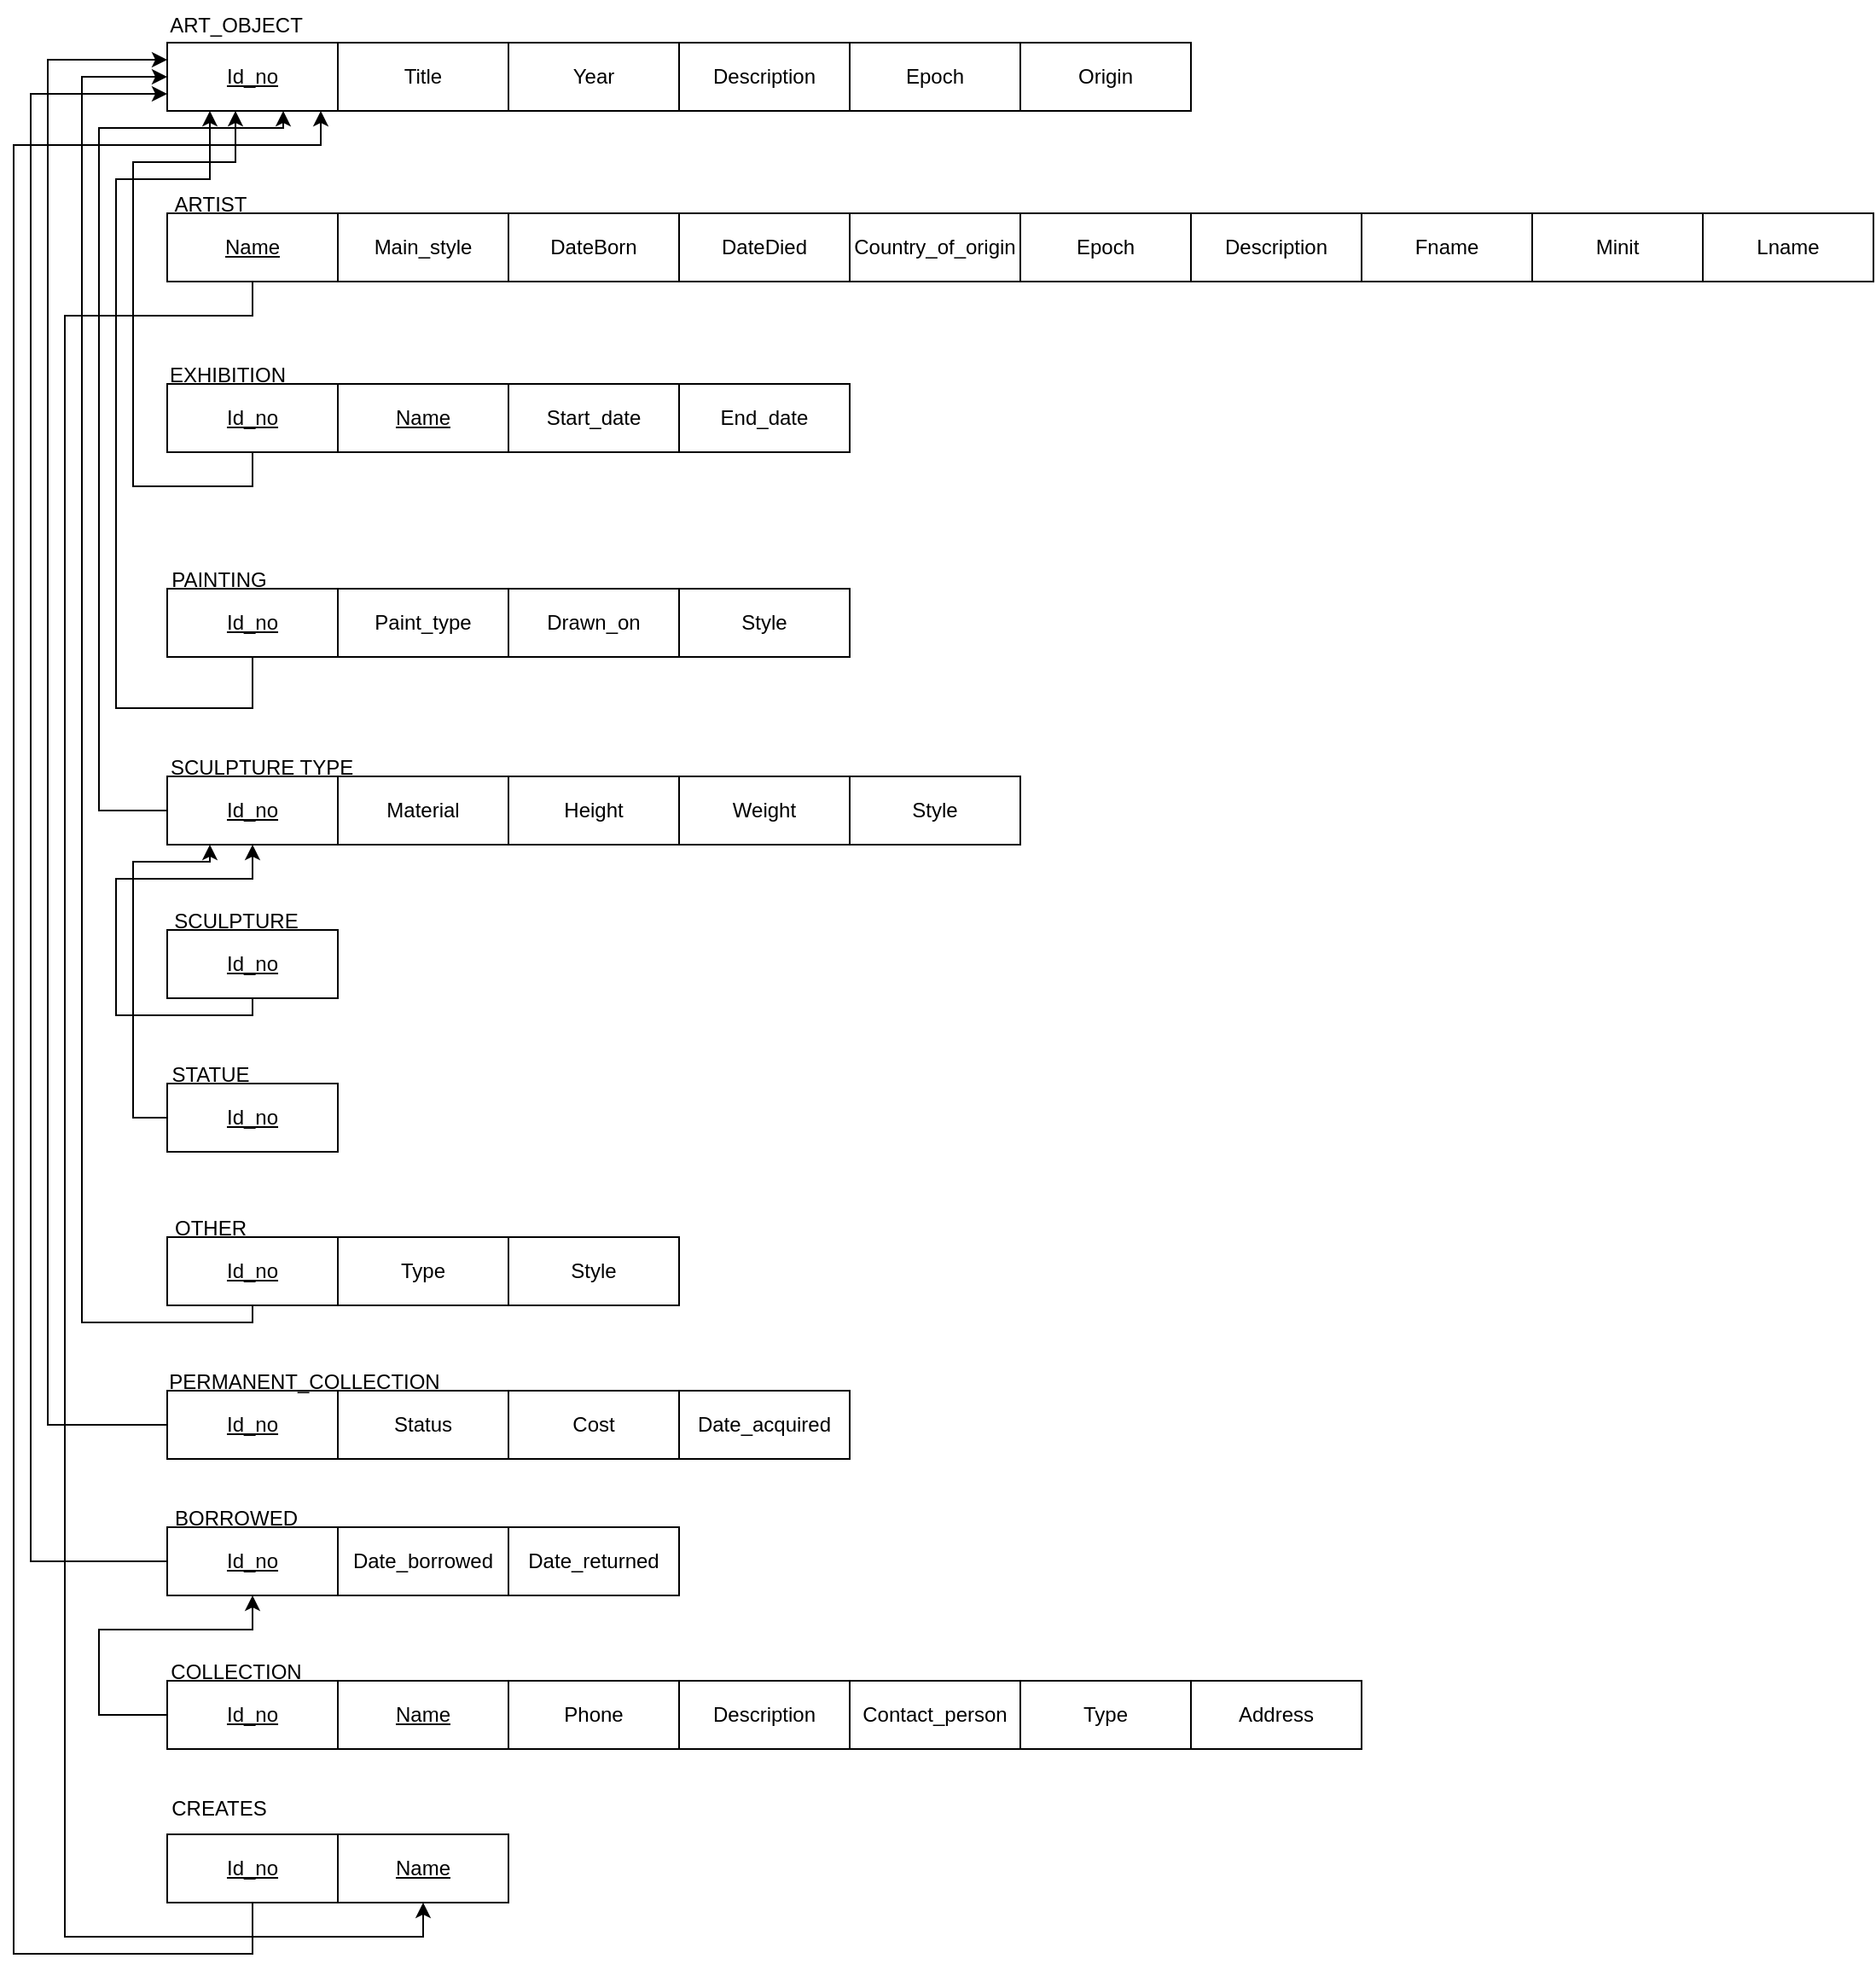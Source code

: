 <mxfile version="20.6.0" type="device"><diagram id="qZyVaMQCJCWugEGbJ1GM" name="Page-1"><mxGraphModel dx="927" dy="468" grid="1" gridSize="10" guides="1" tooltips="1" connect="1" arrows="1" fold="1" page="1" pageScale="1" pageWidth="850" pageHeight="1100" math="0" shadow="0"><root><mxCell id="0"/><mxCell id="1" parent="0"/><mxCell id="ldhkL3kHyHcw-YgKct4U-1" value="Title" style="whiteSpace=wrap;html=1;align=center;" parent="1" vertex="1"><mxGeometry x="370" y="280" width="100" height="40" as="geometry"/></mxCell><mxCell id="ldhkL3kHyHcw-YgKct4U-2" value="Id_no" style="whiteSpace=wrap;html=1;align=center;fontStyle=4" parent="1" vertex="1"><mxGeometry x="270" y="280" width="100" height="40" as="geometry"/></mxCell><mxCell id="ldhkL3kHyHcw-YgKct4U-4" value="Origin" style="whiteSpace=wrap;html=1;align=center;" parent="1" vertex="1"><mxGeometry x="770" y="280" width="100" height="40" as="geometry"/></mxCell><mxCell id="ldhkL3kHyHcw-YgKct4U-5" value="Epoch" style="whiteSpace=wrap;html=1;align=center;" parent="1" vertex="1"><mxGeometry x="670" y="280" width="100" height="40" as="geometry"/></mxCell><mxCell id="ldhkL3kHyHcw-YgKct4U-6" value="Description" style="whiteSpace=wrap;html=1;align=center;" parent="1" vertex="1"><mxGeometry x="570" y="280" width="100" height="40" as="geometry"/></mxCell><mxCell id="ldhkL3kHyHcw-YgKct4U-7" value="Year" style="whiteSpace=wrap;html=1;align=center;" parent="1" vertex="1"><mxGeometry x="470" y="280" width="100" height="40" as="geometry"/></mxCell><mxCell id="ldhkL3kHyHcw-YgKct4U-8" value="ART_OBJECT" style="text;html=1;align=center;verticalAlign=middle;resizable=0;points=[];autosize=1;strokeColor=none;fillColor=none;" parent="1" vertex="1"><mxGeometry x="260" y="255" width="100" height="30" as="geometry"/></mxCell><mxCell id="ldhkL3kHyHcw-YgKct4U-9" value="Main_style" style="whiteSpace=wrap;html=1;align=center;" parent="1" vertex="1"><mxGeometry x="370" y="380" width="100" height="40" as="geometry"/></mxCell><mxCell id="ldhkL3kHyHcw-YgKct4U-78" style="edgeStyle=orthogonalEdgeStyle;rounded=0;orthogonalLoop=1;jettySize=auto;html=1;entryX=0.5;entryY=1;entryDx=0;entryDy=0;" parent="1" source="ldhkL3kHyHcw-YgKct4U-10" target="ldhkL3kHyHcw-YgKct4U-74" edge="1"><mxGeometry relative="1" as="geometry"><mxPoint x="210" y="1490" as="targetPoint"/><Array as="points"><mxPoint x="320" y="440"/><mxPoint x="210" y="440"/><mxPoint x="210" y="1390"/><mxPoint x="420" y="1390"/></Array></mxGeometry></mxCell><mxCell id="ldhkL3kHyHcw-YgKct4U-10" value="&lt;u style=&quot;&quot;&gt;Name&lt;/u&gt;" style="whiteSpace=wrap;html=1;align=center;" parent="1" vertex="1"><mxGeometry x="270" y="380" width="100" height="40" as="geometry"/></mxCell><mxCell id="ldhkL3kHyHcw-YgKct4U-11" value="DateBorn" style="whiteSpace=wrap;html=1;align=center;" parent="1" vertex="1"><mxGeometry x="470" y="380" width="100" height="40" as="geometry"/></mxCell><mxCell id="ldhkL3kHyHcw-YgKct4U-13" value="DateDied" style="whiteSpace=wrap;html=1;align=center;" parent="1" vertex="1"><mxGeometry x="570" y="380" width="100" height="40" as="geometry"/></mxCell><mxCell id="ldhkL3kHyHcw-YgKct4U-14" value="Country_of_origin" style="whiteSpace=wrap;html=1;align=center;" parent="1" vertex="1"><mxGeometry x="670" y="380" width="100" height="40" as="geometry"/></mxCell><mxCell id="ldhkL3kHyHcw-YgKct4U-15" value="Epoch&lt;span style=&quot;color: rgba(0, 0, 0, 0); font-family: monospace; font-size: 0px; text-align: start;&quot;&gt;%3CmxGraphModel%3E%3Croot%3E%3CmxCell%20id%3D%220%22%2F%3E%3CmxCell%20id%3D%221%22%20parent%3D%220%22%2F%3E%3CmxCell%20id%3D%222%22%20value%3D%22Title%22%20style%3D%22whiteSpace%3Dwrap%3Bhtml%3D1%3Balign%3Dcenter%3B%22%20vertex%3D%221%22%20parent%3D%221%22%3E%3CmxGeometry%20x%3D%22370%22%20y%3D%22250%22%20width%3D%22100%22%20height%3D%2240%22%20as%3D%22geometry%22%2F%3E%3C%2FmxCell%3E%3C%2Froot%3E%3C%2FmxGraphModel%3E&lt;/span&gt;" style="whiteSpace=wrap;html=1;align=center;" parent="1" vertex="1"><mxGeometry x="770" y="380" width="100" height="40" as="geometry"/></mxCell><mxCell id="ldhkL3kHyHcw-YgKct4U-16" value="Description" style="whiteSpace=wrap;html=1;align=center;" parent="1" vertex="1"><mxGeometry x="870" y="380" width="100" height="40" as="geometry"/></mxCell><mxCell id="ldhkL3kHyHcw-YgKct4U-17" value="ARTIST" style="text;html=1;align=center;verticalAlign=middle;resizable=0;points=[];autosize=1;strokeColor=none;fillColor=none;" parent="1" vertex="1"><mxGeometry x="260" y="360" width="70" height="30" as="geometry"/></mxCell><mxCell id="ldhkL3kHyHcw-YgKct4U-25" style="edgeStyle=orthogonalEdgeStyle;rounded=0;orthogonalLoop=1;jettySize=auto;html=1;exitX=0.5;exitY=1;exitDx=0;exitDy=0;" parent="1" source="ldhkL3kHyHcw-YgKct4U-20" target="ldhkL3kHyHcw-YgKct4U-2" edge="1"><mxGeometry relative="1" as="geometry"><mxPoint x="310" y="330" as="targetPoint"/><Array as="points"><mxPoint x="320" y="540"/><mxPoint x="250" y="540"/><mxPoint x="250" y="350"/><mxPoint x="310" y="350"/></Array></mxGeometry></mxCell><mxCell id="ldhkL3kHyHcw-YgKct4U-20" value="Id_no" style="whiteSpace=wrap;html=1;align=center;fontStyle=4" parent="1" vertex="1"><mxGeometry x="270" y="480" width="100" height="40" as="geometry"/></mxCell><mxCell id="ldhkL3kHyHcw-YgKct4U-21" value="&lt;u&gt;Name&lt;/u&gt;" style="whiteSpace=wrap;html=1;align=center;" parent="1" vertex="1"><mxGeometry x="370" y="480" width="100" height="40" as="geometry"/></mxCell><mxCell id="ldhkL3kHyHcw-YgKct4U-22" value="Start_date" style="whiteSpace=wrap;html=1;align=center;" parent="1" vertex="1"><mxGeometry x="470" y="480" width="100" height="40" as="geometry"/></mxCell><mxCell id="ldhkL3kHyHcw-YgKct4U-23" value="End_date" style="whiteSpace=wrap;html=1;align=center;" parent="1" vertex="1"><mxGeometry x="570" y="480" width="100" height="40" as="geometry"/></mxCell><mxCell id="ldhkL3kHyHcw-YgKct4U-24" value="EXHIBITION" style="text;html=1;align=center;verticalAlign=middle;resizable=0;points=[];autosize=1;strokeColor=none;fillColor=none;" parent="1" vertex="1"><mxGeometry x="260" y="460" width="90" height="30" as="geometry"/></mxCell><mxCell id="ldhkL3kHyHcw-YgKct4U-26" value="Paint_type" style="whiteSpace=wrap;html=1;align=center;" parent="1" vertex="1"><mxGeometry x="370" y="600" width="100" height="40" as="geometry"/></mxCell><mxCell id="ldhkL3kHyHcw-YgKct4U-28" value="Style" style="whiteSpace=wrap;html=1;align=center;" parent="1" vertex="1"><mxGeometry x="570" y="600" width="100" height="40" as="geometry"/></mxCell><mxCell id="ldhkL3kHyHcw-YgKct4U-29" value="Drawn_on" style="whiteSpace=wrap;html=1;align=center;" parent="1" vertex="1"><mxGeometry x="470" y="600" width="100" height="40" as="geometry"/></mxCell><mxCell id="ldhkL3kHyHcw-YgKct4U-32" style="edgeStyle=orthogonalEdgeStyle;rounded=0;orthogonalLoop=1;jettySize=auto;html=1;entryX=0.25;entryY=1;entryDx=0;entryDy=0;" parent="1" source="ldhkL3kHyHcw-YgKct4U-30" target="ldhkL3kHyHcw-YgKct4U-2" edge="1"><mxGeometry relative="1" as="geometry"><Array as="points"><mxPoint x="320" y="670"/><mxPoint x="240" y="670"/><mxPoint x="240" y="360"/><mxPoint x="295" y="360"/></Array></mxGeometry></mxCell><mxCell id="ldhkL3kHyHcw-YgKct4U-30" value="Id_no" style="whiteSpace=wrap;html=1;align=center;fontStyle=4" parent="1" vertex="1"><mxGeometry x="270" y="600" width="100" height="40" as="geometry"/></mxCell><mxCell id="ldhkL3kHyHcw-YgKct4U-31" value="PAINTING" style="text;html=1;align=center;verticalAlign=middle;resizable=0;points=[];autosize=1;strokeColor=none;fillColor=none;" parent="1" vertex="1"><mxGeometry x="260" y="580" width="80" height="30" as="geometry"/></mxCell><mxCell id="ldhkL3kHyHcw-YgKct4U-44" style="edgeStyle=orthogonalEdgeStyle;rounded=0;orthogonalLoop=1;jettySize=auto;html=1;" parent="1" source="ldhkL3kHyHcw-YgKct4U-33" target="ldhkL3kHyHcw-YgKct4U-2" edge="1"><mxGeometry relative="1" as="geometry"><mxPoint x="220" y="630" as="targetPoint"/><Array as="points"><mxPoint x="230" y="730"/><mxPoint x="230" y="330"/><mxPoint x="338" y="330"/></Array></mxGeometry></mxCell><mxCell id="ldhkL3kHyHcw-YgKct4U-33" value="Id_no" style="whiteSpace=wrap;html=1;align=center;fontStyle=4" parent="1" vertex="1"><mxGeometry x="270" y="710" width="100" height="40" as="geometry"/></mxCell><mxCell id="ldhkL3kHyHcw-YgKct4U-45" style="edgeStyle=orthogonalEdgeStyle;rounded=0;orthogonalLoop=1;jettySize=auto;html=1;entryX=0.5;entryY=1;entryDx=0;entryDy=0;" parent="1" source="ldhkL3kHyHcw-YgKct4U-34" target="ldhkL3kHyHcw-YgKct4U-33" edge="1"><mxGeometry relative="1" as="geometry"><Array as="points"><mxPoint x="320" y="850"/><mxPoint x="240" y="850"/><mxPoint x="240" y="770"/><mxPoint x="320" y="770"/></Array></mxGeometry></mxCell><mxCell id="ldhkL3kHyHcw-YgKct4U-34" value="Id_no" style="whiteSpace=wrap;html=1;align=center;fontStyle=4" parent="1" vertex="1"><mxGeometry x="270" y="800" width="100" height="40" as="geometry"/></mxCell><mxCell id="ldhkL3kHyHcw-YgKct4U-47" style="edgeStyle=orthogonalEdgeStyle;rounded=0;orthogonalLoop=1;jettySize=auto;html=1;entryX=0.25;entryY=1;entryDx=0;entryDy=0;" parent="1" source="ldhkL3kHyHcw-YgKct4U-35" target="ldhkL3kHyHcw-YgKct4U-33" edge="1"><mxGeometry relative="1" as="geometry"><Array as="points"><mxPoint x="250" y="910"/><mxPoint x="250" y="760"/><mxPoint x="295" y="760"/></Array></mxGeometry></mxCell><mxCell id="ldhkL3kHyHcw-YgKct4U-35" value="Id_no" style="whiteSpace=wrap;html=1;align=center;fontStyle=4" parent="1" vertex="1"><mxGeometry x="270" y="890" width="100" height="40" as="geometry"/></mxCell><mxCell id="ldhkL3kHyHcw-YgKct4U-36" value="SCULPTURE TYPE" style="text;html=1;align=center;verticalAlign=middle;resizable=0;points=[];autosize=1;strokeColor=none;fillColor=none;" parent="1" vertex="1"><mxGeometry x="260" y="690" width="130" height="30" as="geometry"/></mxCell><mxCell id="ldhkL3kHyHcw-YgKct4U-38" value="SCULPTURE" style="text;html=1;align=center;verticalAlign=middle;resizable=0;points=[];autosize=1;strokeColor=none;fillColor=none;" parent="1" vertex="1"><mxGeometry x="260" y="780" width="100" height="30" as="geometry"/></mxCell><mxCell id="ldhkL3kHyHcw-YgKct4U-39" value="STATUE" style="text;html=1;align=center;verticalAlign=middle;resizable=0;points=[];autosize=1;strokeColor=none;fillColor=none;" parent="1" vertex="1"><mxGeometry x="260" y="870" width="70" height="30" as="geometry"/></mxCell><mxCell id="ldhkL3kHyHcw-YgKct4U-40" value="Height" style="whiteSpace=wrap;html=1;align=center;" parent="1" vertex="1"><mxGeometry x="470" y="710" width="100" height="40" as="geometry"/></mxCell><mxCell id="ldhkL3kHyHcw-YgKct4U-41" value="Material" style="whiteSpace=wrap;html=1;align=center;" parent="1" vertex="1"><mxGeometry x="370" y="710" width="100" height="40" as="geometry"/></mxCell><mxCell id="ldhkL3kHyHcw-YgKct4U-42" value="Weight" style="whiteSpace=wrap;html=1;align=center;" parent="1" vertex="1"><mxGeometry x="570" y="710" width="100" height="40" as="geometry"/></mxCell><mxCell id="ldhkL3kHyHcw-YgKct4U-43" value="Style" style="whiteSpace=wrap;html=1;align=center;" parent="1" vertex="1"><mxGeometry x="670" y="710" width="100" height="40" as="geometry"/></mxCell><mxCell id="ldhkL3kHyHcw-YgKct4U-48" value="Type" style="whiteSpace=wrap;html=1;align=center;" parent="1" vertex="1"><mxGeometry x="370" y="980" width="100" height="40" as="geometry"/></mxCell><mxCell id="ldhkL3kHyHcw-YgKct4U-49" value="Style" style="whiteSpace=wrap;html=1;align=center;" parent="1" vertex="1"><mxGeometry x="470" y="980" width="100" height="40" as="geometry"/></mxCell><mxCell id="ldhkL3kHyHcw-YgKct4U-52" style="edgeStyle=orthogonalEdgeStyle;rounded=0;orthogonalLoop=1;jettySize=auto;html=1;entryX=0;entryY=0.5;entryDx=0;entryDy=0;" parent="1" source="ldhkL3kHyHcw-YgKct4U-50" target="ldhkL3kHyHcw-YgKct4U-2" edge="1"><mxGeometry relative="1" as="geometry"><Array as="points"><mxPoint x="320" y="1030"/><mxPoint x="220" y="1030"/><mxPoint x="220" y="300"/></Array></mxGeometry></mxCell><mxCell id="ldhkL3kHyHcw-YgKct4U-50" value="Id_no" style="whiteSpace=wrap;html=1;align=center;fontStyle=4" parent="1" vertex="1"><mxGeometry x="270" y="980" width="100" height="40" as="geometry"/></mxCell><mxCell id="ldhkL3kHyHcw-YgKct4U-51" value="OTHER" style="text;html=1;align=center;verticalAlign=middle;resizable=0;points=[];autosize=1;strokeColor=none;fillColor=none;" parent="1" vertex="1"><mxGeometry x="260" y="960" width="70" height="30" as="geometry"/></mxCell><mxCell id="ldhkL3kHyHcw-YgKct4U-70" style="edgeStyle=orthogonalEdgeStyle;rounded=0;orthogonalLoop=1;jettySize=auto;html=1;entryX=0;entryY=0.25;entryDx=0;entryDy=0;" parent="1" source="ldhkL3kHyHcw-YgKct4U-53" target="ldhkL3kHyHcw-YgKct4U-2" edge="1"><mxGeometry relative="1" as="geometry"><mxPoint x="210" y="278" as="targetPoint"/><Array as="points"><mxPoint x="200" y="1090"/><mxPoint x="200" y="290"/></Array></mxGeometry></mxCell><mxCell id="ldhkL3kHyHcw-YgKct4U-53" value="Id_no" style="whiteSpace=wrap;html=1;align=center;fontStyle=4" parent="1" vertex="1"><mxGeometry x="270" y="1070" width="100" height="40" as="geometry"/></mxCell><mxCell id="ldhkL3kHyHcw-YgKct4U-72" style="edgeStyle=orthogonalEdgeStyle;rounded=0;orthogonalLoop=1;jettySize=auto;html=1;entryX=0;entryY=0.75;entryDx=0;entryDy=0;" parent="1" source="ldhkL3kHyHcw-YgKct4U-54" target="ldhkL3kHyHcw-YgKct4U-2" edge="1"><mxGeometry relative="1" as="geometry"><mxPoint x="180" y="1110" as="targetPoint"/><Array as="points"><mxPoint x="190" y="1170"/><mxPoint x="190" y="310"/></Array></mxGeometry></mxCell><mxCell id="ldhkL3kHyHcw-YgKct4U-54" value="Id_no" style="whiteSpace=wrap;html=1;align=center;fontStyle=4" parent="1" vertex="1"><mxGeometry x="270" y="1150" width="100" height="40" as="geometry"/></mxCell><mxCell id="ldhkL3kHyHcw-YgKct4U-55" value="Cost" style="whiteSpace=wrap;html=1;align=center;" parent="1" vertex="1"><mxGeometry x="470" y="1070" width="100" height="40" as="geometry"/></mxCell><mxCell id="ldhkL3kHyHcw-YgKct4U-56" value="Status" style="whiteSpace=wrap;html=1;align=center;" parent="1" vertex="1"><mxGeometry x="370" y="1070" width="100" height="40" as="geometry"/></mxCell><mxCell id="ldhkL3kHyHcw-YgKct4U-57" value="Date_acquired" style="whiteSpace=wrap;html=1;align=center;" parent="1" vertex="1"><mxGeometry x="570" y="1070" width="100" height="40" as="geometry"/></mxCell><mxCell id="ldhkL3kHyHcw-YgKct4U-58" value="PERMANENT_COLLECTION" style="text;html=1;align=center;verticalAlign=middle;resizable=0;points=[];autosize=1;strokeColor=none;fillColor=none;" parent="1" vertex="1"><mxGeometry x="260" y="1050" width="180" height="30" as="geometry"/></mxCell><mxCell id="ldhkL3kHyHcw-YgKct4U-59" value="BORROWED" style="text;html=1;align=center;verticalAlign=middle;resizable=0;points=[];autosize=1;strokeColor=none;fillColor=none;" parent="1" vertex="1"><mxGeometry x="260" y="1130" width="100" height="30" as="geometry"/></mxCell><mxCell id="ldhkL3kHyHcw-YgKct4U-60" value="Date_returned" style="whiteSpace=wrap;html=1;align=center;" parent="1" vertex="1"><mxGeometry x="470" y="1150" width="100" height="40" as="geometry"/></mxCell><mxCell id="ldhkL3kHyHcw-YgKct4U-61" value="Date_borrowed" style="whiteSpace=wrap;html=1;align=center;" parent="1" vertex="1"><mxGeometry x="370" y="1150" width="100" height="40" as="geometry"/></mxCell><mxCell id="ldhkL3kHyHcw-YgKct4U-71" style="edgeStyle=orthogonalEdgeStyle;rounded=0;orthogonalLoop=1;jettySize=auto;html=1;entryX=0.5;entryY=1;entryDx=0;entryDy=0;" parent="1" source="ldhkL3kHyHcw-YgKct4U-62" target="ldhkL3kHyHcw-YgKct4U-54" edge="1"><mxGeometry relative="1" as="geometry"><Array as="points"><mxPoint x="230" y="1260"/><mxPoint x="230" y="1210"/><mxPoint x="320" y="1210"/></Array></mxGeometry></mxCell><mxCell id="ldhkL3kHyHcw-YgKct4U-62" value="Id_no" style="whiteSpace=wrap;html=1;align=center;fontStyle=4" parent="1" vertex="1"><mxGeometry x="270" y="1240" width="100" height="40" as="geometry"/></mxCell><mxCell id="ldhkL3kHyHcw-YgKct4U-63" value="Name" style="whiteSpace=wrap;html=1;align=center;fontStyle=4" parent="1" vertex="1"><mxGeometry x="370" y="1240" width="100" height="40" as="geometry"/></mxCell><mxCell id="ldhkL3kHyHcw-YgKct4U-64" value="COLLECTION" style="text;html=1;align=center;verticalAlign=middle;resizable=0;points=[];autosize=1;strokeColor=none;fillColor=none;" parent="1" vertex="1"><mxGeometry x="260" y="1220" width="100" height="30" as="geometry"/></mxCell><mxCell id="ldhkL3kHyHcw-YgKct4U-65" value="Phone" style="whiteSpace=wrap;html=1;align=center;" parent="1" vertex="1"><mxGeometry x="470" y="1240" width="100" height="40" as="geometry"/></mxCell><mxCell id="ldhkL3kHyHcw-YgKct4U-66" value="Address" style="whiteSpace=wrap;html=1;align=center;" parent="1" vertex="1"><mxGeometry x="870" y="1240" width="100" height="40" as="geometry"/></mxCell><mxCell id="ldhkL3kHyHcw-YgKct4U-67" value="Type" style="whiteSpace=wrap;html=1;align=center;" parent="1" vertex="1"><mxGeometry x="770" y="1240" width="100" height="40" as="geometry"/></mxCell><mxCell id="ldhkL3kHyHcw-YgKct4U-68" value="Contact_person" style="whiteSpace=wrap;html=1;align=center;" parent="1" vertex="1"><mxGeometry x="670" y="1240" width="100" height="40" as="geometry"/></mxCell><mxCell id="ldhkL3kHyHcw-YgKct4U-69" value="Description" style="whiteSpace=wrap;html=1;align=center;" parent="1" vertex="1"><mxGeometry x="570" y="1240" width="100" height="40" as="geometry"/></mxCell><mxCell id="ldhkL3kHyHcw-YgKct4U-77" style="edgeStyle=orthogonalEdgeStyle;rounded=0;orthogonalLoop=1;jettySize=auto;html=1;entryX=0.9;entryY=1;entryDx=0;entryDy=0;entryPerimeter=0;" parent="1" source="ldhkL3kHyHcw-YgKct4U-73" target="ldhkL3kHyHcw-YgKct4U-2" edge="1"><mxGeometry relative="1" as="geometry"><Array as="points"><mxPoint x="320" y="1400"/><mxPoint x="180" y="1400"/><mxPoint x="180" y="340"/><mxPoint x="360" y="340"/></Array></mxGeometry></mxCell><mxCell id="ldhkL3kHyHcw-YgKct4U-73" value="Id_no" style="whiteSpace=wrap;html=1;align=center;fontStyle=4" parent="1" vertex="1"><mxGeometry x="270" y="1330" width="100" height="40" as="geometry"/></mxCell><mxCell id="ldhkL3kHyHcw-YgKct4U-74" value="Name" style="whiteSpace=wrap;html=1;align=center;fontStyle=4" parent="1" vertex="1"><mxGeometry x="370" y="1330" width="100" height="40" as="geometry"/></mxCell><mxCell id="ldhkL3kHyHcw-YgKct4U-75" value="CREATES" style="text;html=1;align=center;verticalAlign=middle;resizable=0;points=[];autosize=1;strokeColor=none;fillColor=none;" parent="1" vertex="1"><mxGeometry x="260" y="1300" width="80" height="30" as="geometry"/></mxCell><mxCell id="iwgOcISd2TqpW02Kys9N-1" value="Fname" style="whiteSpace=wrap;html=1;align=center;" parent="1" vertex="1"><mxGeometry x="970" y="380" width="100" height="40" as="geometry"/></mxCell><mxCell id="iwgOcISd2TqpW02Kys9N-2" value="Minit" style="whiteSpace=wrap;html=1;align=center;" parent="1" vertex="1"><mxGeometry x="1070" y="380" width="100" height="40" as="geometry"/></mxCell><mxCell id="iwgOcISd2TqpW02Kys9N-3" value="Lname" style="whiteSpace=wrap;html=1;align=center;" parent="1" vertex="1"><mxGeometry x="1170" y="380" width="100" height="40" as="geometry"/></mxCell></root></mxGraphModel></diagram></mxfile>